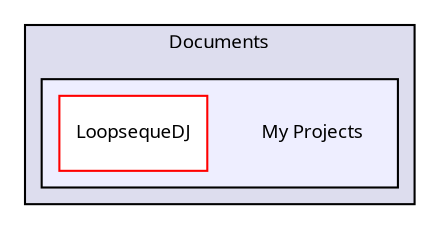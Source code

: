 digraph "My Projects" {
  bgcolor=transparent;
  compound=true
  node [ fontsize="9", fontname="LucidaGrande"];
  edge [ labelfontsize="9", labelfontname="LucidaGrande"];
  subgraph clusterdir_7b2999215c2ef3d4483f58190a13cd57 {
    graph [ bgcolor="#ddddee", pencolor="black", label="Documents" fontname="LucidaGrande", fontsize="9", URL="dir_7b2999215c2ef3d4483f58190a13cd57.html"]
  subgraph clusterdir_732fc6258d128f438a433d2364a01a15 {
    graph [ bgcolor="#eeeeff", pencolor="black", label="" URL="dir_732fc6258d128f438a433d2364a01a15.html"];
    dir_732fc6258d128f438a433d2364a01a15 [shape=plaintext label="My Projects"];
    dir_4cd0641a445bc12c37bc429509fc135f [shape=box label="LoopsequeDJ" color="red" fillcolor="white" style="filled" URL="dir_4cd0641a445bc12c37bc429509fc135f.html"];
  }
  }
}
